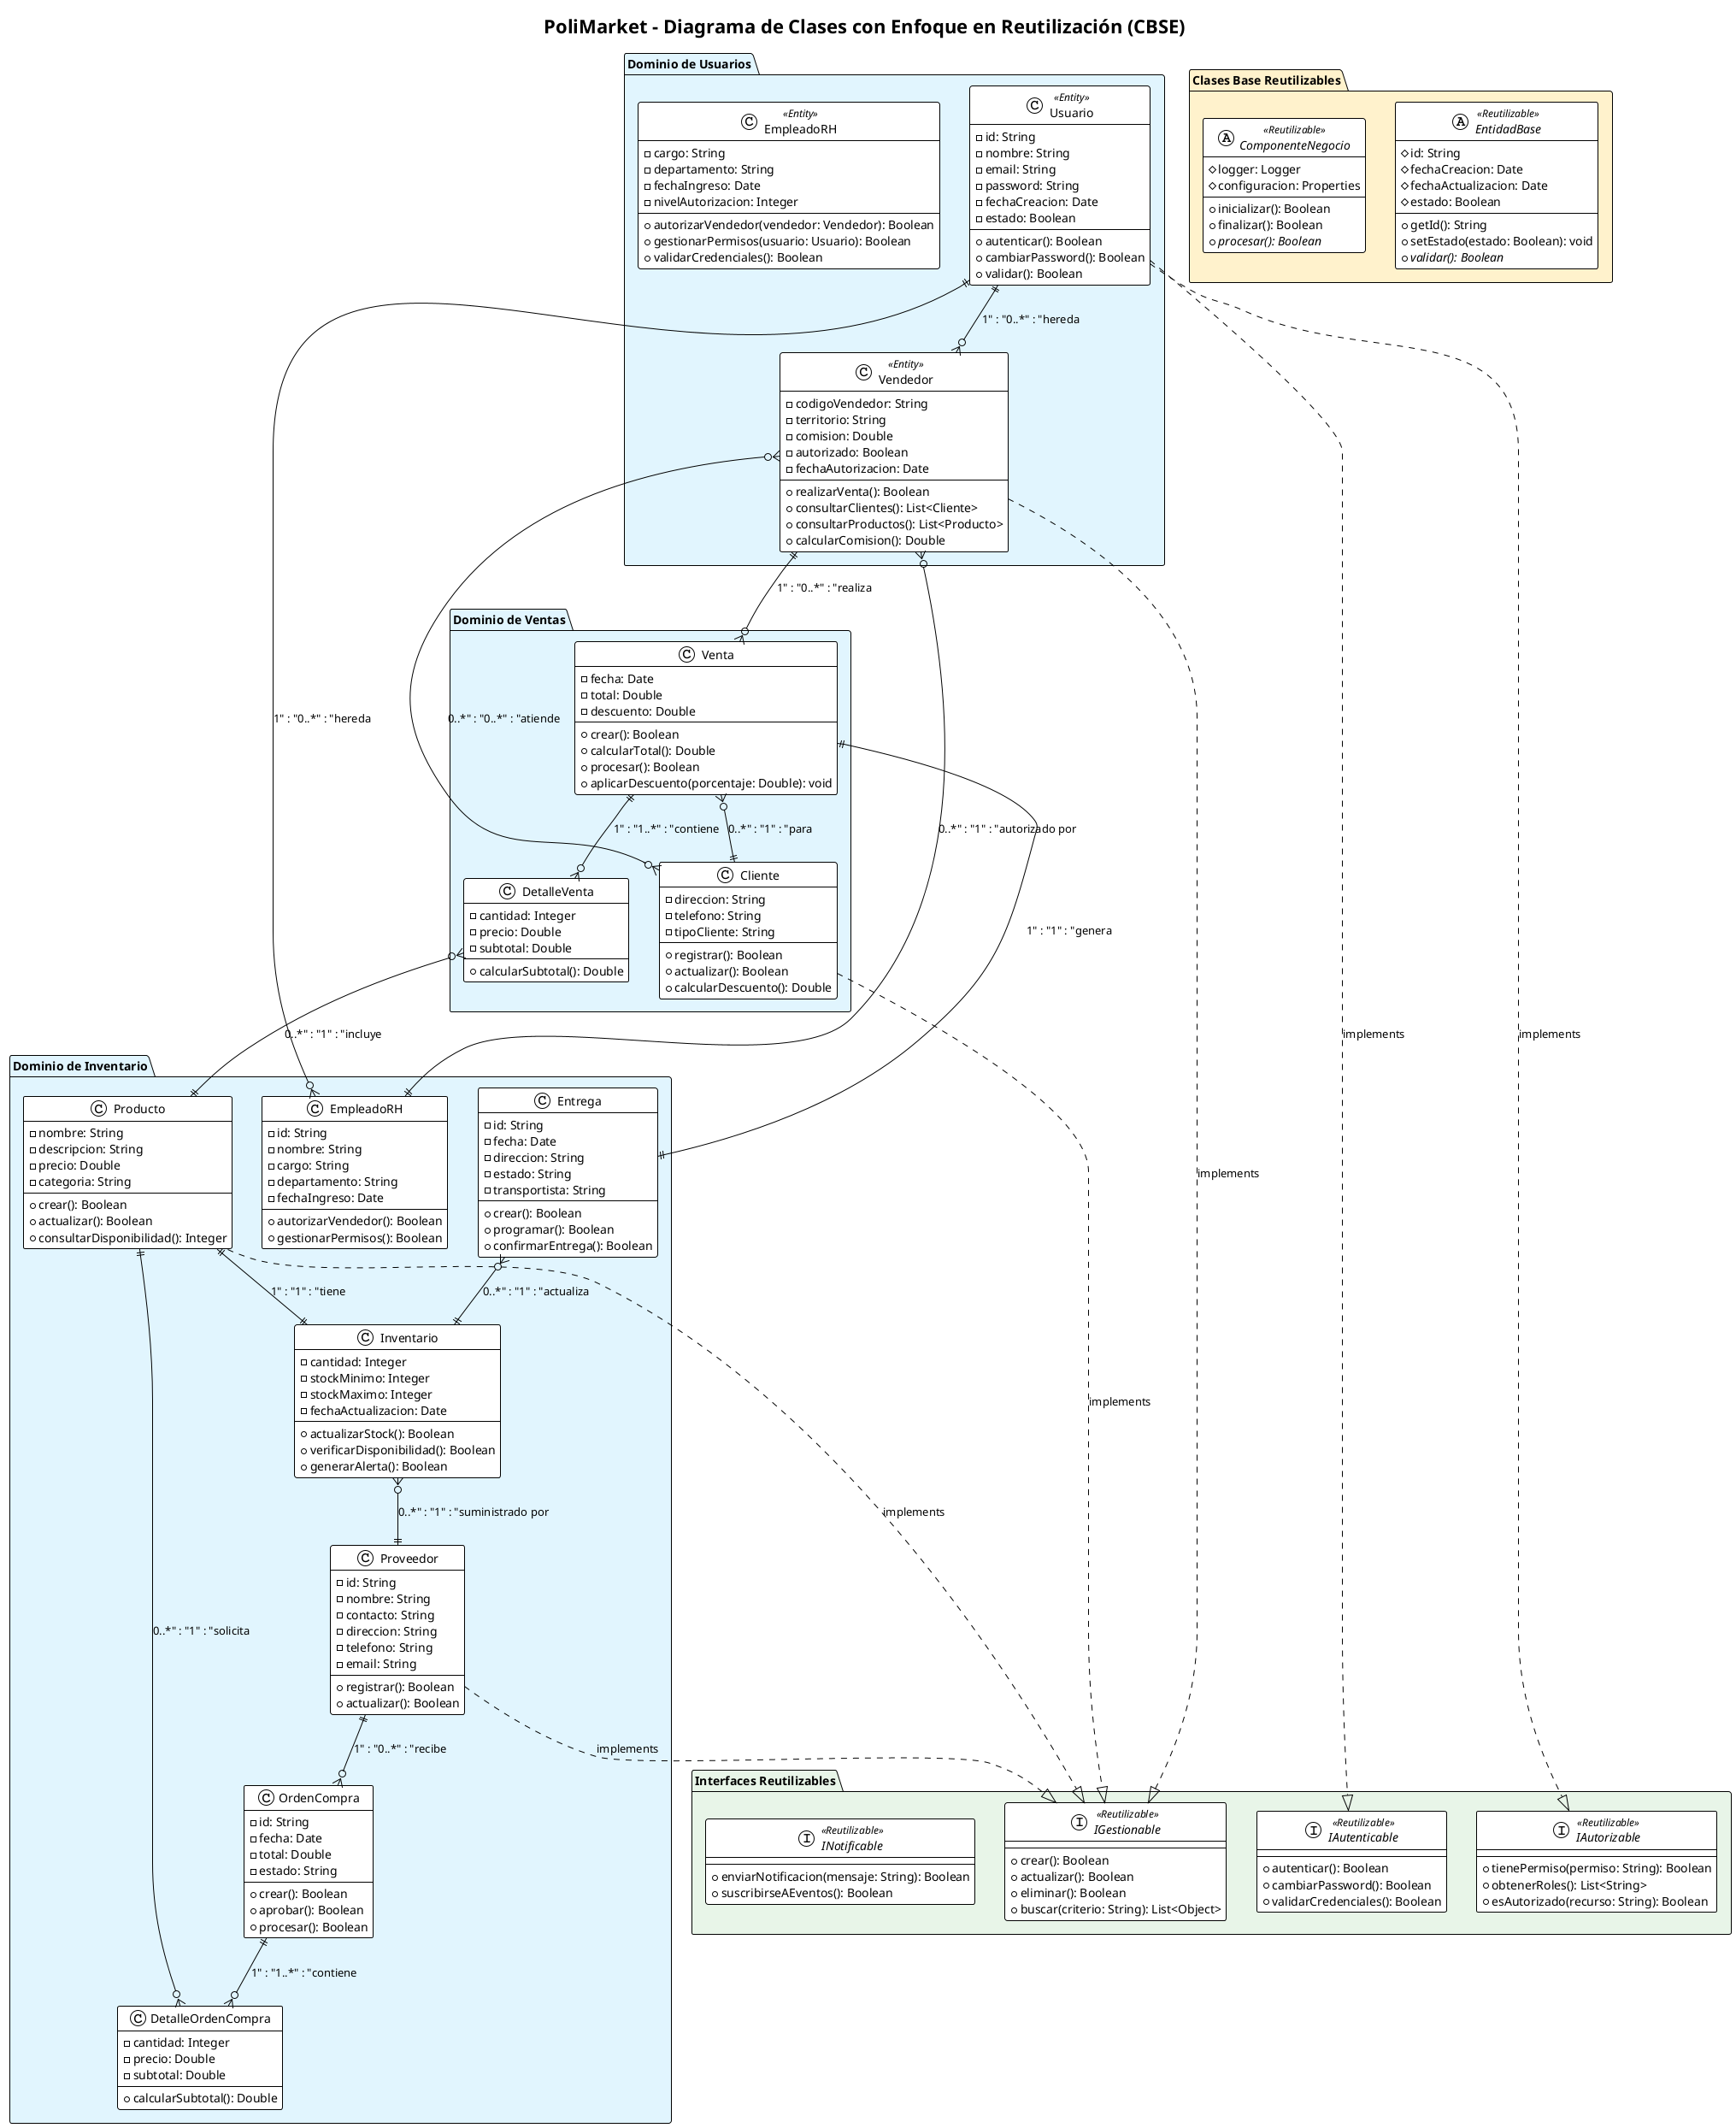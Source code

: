 @startuml PoliMarket_Class_Diagram_CBSE

!theme plain
title PoliMarket - Diagrama de Clases con Enfoque en Reutilización (CBSE)

' Definición de colores para componentes reutilizables
!define REUSABLE_INTERFACE #E8F5E8
!define REUSABLE_CLASS #FFF2CC
!define DOMAIN_CLASS #E1F5FE
!define INFRASTRUCTURE #F3E5F5

' Interfaces Reutilizables (Alta Reutilización)
package "Interfaces Reutilizables" REUSABLE_INTERFACE {

    interface IAutenticable <<Reutilizable>> {
        + autenticar(): Boolean
        + cambiarPassword(): Boolean
        + validarCredenciales(): Boolean
    }

    interface IAutorizable <<Reutilizable>> {
        + tienePermiso(permiso: String): Boolean
        + obtenerRoles(): List<String>
        + esAutorizado(recurso: String): Boolean
    }

    interface IGestionable <<Reutilizable>> {
        + crear(): Boolean
        + actualizar(): Boolean
        + eliminar(): Boolean
        + buscar(criterio: String): List<Object>
    }

    interface INotificable <<Reutilizable>> {
        + enviarNotificacion(mensaje: String): Boolean
        + suscribirseAEventos(): Boolean
    }
}

package "Clases Base Reutilizables" REUSABLE_CLASS {
    abstract class EntidadBase <<Reutilizable>> {
        # id: String
        # fechaCreacion: Date
        # fechaActualizacion: Date
        # estado: Boolean
        + getId(): String
        + setEstado(estado: Boolean): void
        + {abstract} validar(): Boolean
    }

    abstract class ComponenteNegocio <<Reutilizable>> {
        # logger: Logger
        # configuracion: Properties
        + inicializar(): Boolean
        + finalizar(): Boolean
        + {abstract} procesar(): Boolean
    }
}

package "Dominio de Usuarios" DOMAIN_CLASS {
    class Usuario <<Entity>> {
        - id: String
        - nombre: String
        - email: String
        - password: String
        - fechaCreacion: Date
        - estado: Boolean
        + autenticar(): Boolean
        + cambiarPassword(): Boolean
        + validar(): Boolean
    }

    class Vendedor <<Entity>> {
        - codigoVendedor: String
        - territorio: String
        - comision: Double
        - autorizado: Boolean
        - fechaAutorizacion: Date
        + realizarVenta(): Boolean
        + consultarClientes(): List<Cliente>
        + consultarProductos(): List<Producto>
        + calcularComision(): Double
    }

    class EmpleadoRH <<Entity>> {
        - cargo: String
        - departamento: String
        - fechaIngreso: Date
        - nivelAutorizacion: Integer
        + autorizarVendedor(vendedor: Vendedor): Boolean
        + gestionarPermisos(usuario: Usuario): Boolean
        + validarCredenciales(): Boolean
    }
}

package "Dominio de Ventas" DOMAIN_CLASS {
    class Cliente {
        - direccion: String
        - telefono: String
        - tipoCliente: String
        + registrar(): Boolean
        + actualizar(): Boolean
        + calcularDescuento(): Double
    }

    class Venta {
        - fecha: Date
        - total: Double
        - descuento: Double
        + crear(): Boolean
        + calcularTotal(): Double
        + procesar(): Boolean
        + aplicarDescuento(porcentaje: Double): void
    }

    class DetalleVenta {
        - cantidad: Integer
        - precio: Double
        - subtotal: Double
        + calcularSubtotal(): Double
    }
}

package "Dominio de Inventario" DOMAIN_CLASS {
    class Producto {
        - nombre: String
        - descripcion: String
        - precio: Double
        - categoria: String
        + crear(): Boolean
        + actualizar(): Boolean
        + consultarDisponibilidad(): Integer
    }

    class Inventario {
    - cantidad: Integer
    - stockMinimo: Integer
    - stockMaximo: Integer
    - fechaActualizacion: Date
    + actualizarStock(): Boolean
    + verificarDisponibilidad(): Boolean
    + generarAlerta(): Boolean
}

class Proveedor {
    - id: String
    - nombre: String
    - contacto: String
    - direccion: String
    - telefono: String
    - email: String
    + registrar(): Boolean
    + actualizar(): Boolean
}

class OrdenCompra {
    - id: String
    - fecha: Date
    - total: Double
    - estado: String
    + crear(): Boolean
    + aprobar(): Boolean
    + procesar(): Boolean
}

class DetalleOrdenCompra {
    - cantidad: Integer
    - precio: Double
    - subtotal: Double
    + calcularSubtotal(): Double
}

class Entrega {
    - id: String
    - fecha: Date
    - direccion: String
    - estado: String
    - transportista: String
    + crear(): Boolean
    + programar(): Boolean
    + confirmarEntrega(): Boolean
}

class EmpleadoRH {
    - id: String
    - nombre: String
    - cargo: String
    - departamento: String
    - fechaIngreso: Date
    + autorizarVendedor(): Boolean
    + gestionarPermisos(): Boolean
}

' Relaciones con multiplicidad UML 2.5
Usuario ||--o{ Vendedor : "1" : "0..*" : "hereda"
Usuario ||--o{ EmpleadoRH : "1" : "0..*" : "hereda"

Vendedor }o--|| EmpleadoRH : "0..*" : "1" : "autorizado por"
Vendedor ||--o{ Venta : "1" : "0..*" : "realiza"
Vendedor }o--o{ Cliente : "0..*" : "0..*" : "atiende"

Venta ||--o{ DetalleVenta : "1" : "1..*" : "contiene"
Venta }o--|| Cliente : "0..*" : "1" : "para"
Venta ||--|| Entrega : "1" : "1" : "genera"

DetalleVenta }o--|| Producto : "0..*" : "1" : "incluye"

Producto ||--|| Inventario : "1" : "1" : "tiene"
Inventario }o--|| Proveedor : "0..*" : "1" : "suministrado por"

Proveedor ||--o{ OrdenCompra : "1" : "0..*" : "recibe"
OrdenCompra ||--o{ DetalleOrdenCompra : "1" : "1..*" : "contiene"
DetalleOrdenCompra }o--|| Producto : "0..*" : "1" : "solicita"

Entrega }o--|| Inventario : "0..*" : "1" : "actualiza"

' Implementación de interfaces reutilizables
Usuario ..|> IAutenticable : "implements"
Usuario ..|> IAutorizable : "implements"
Vendedor ..|> IGestionable : "implements"
Cliente ..|> IGestionable : "implements"
Producto ..|> IGestionable : "implements"
Proveedor ..|> IGestionable : "implements"

@enduml

